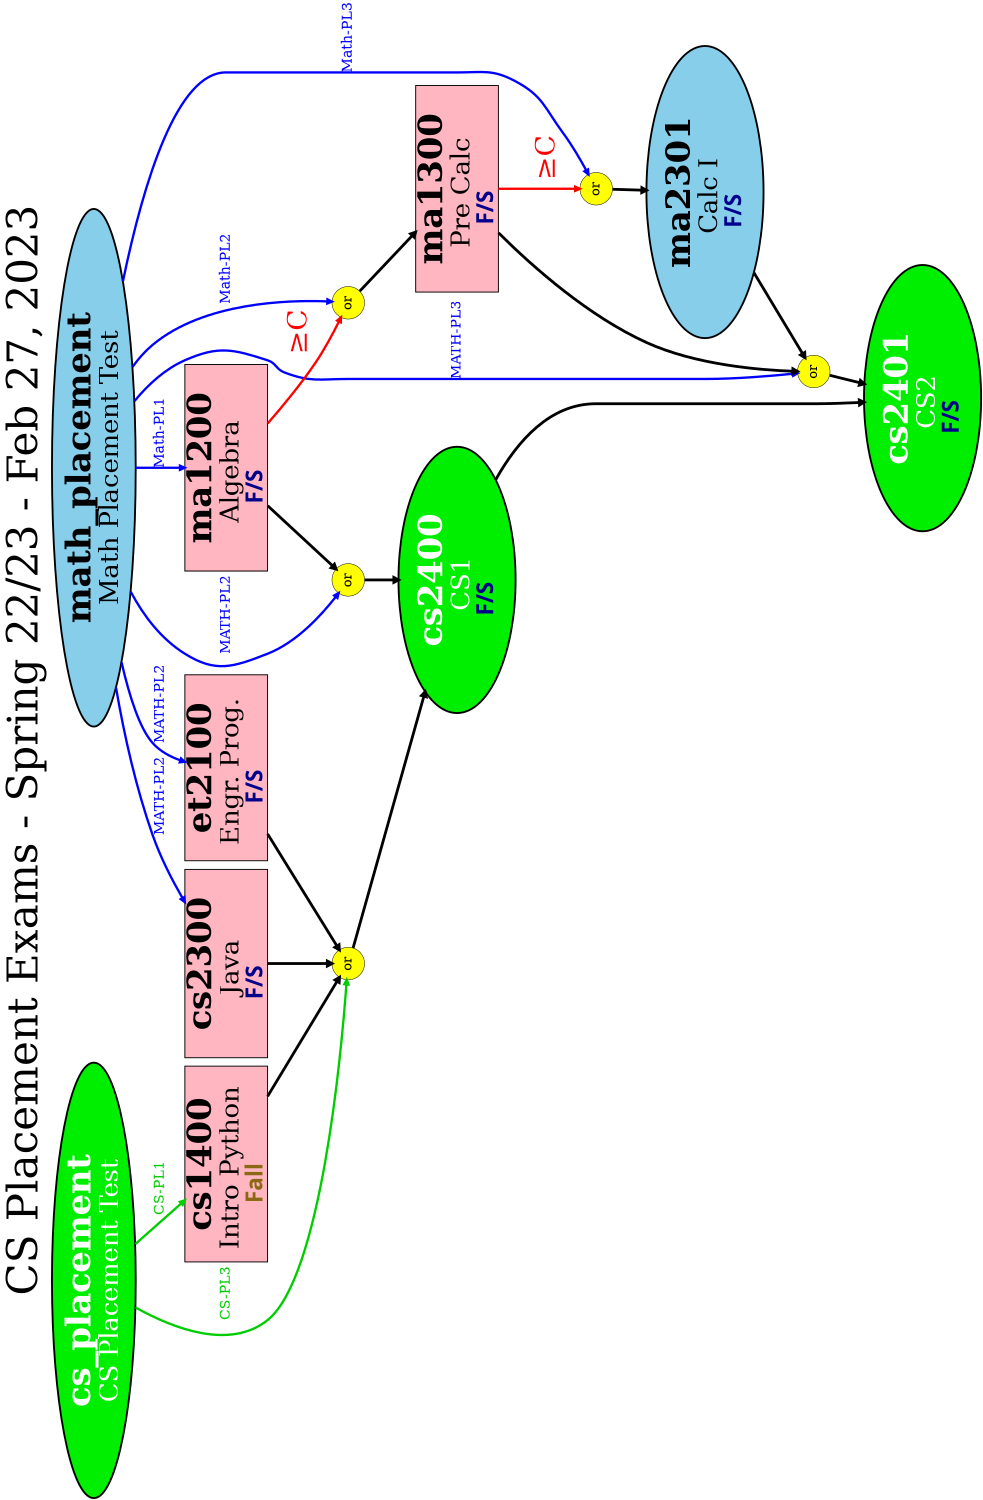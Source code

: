 # 0 "cs_placement.dotcc"
# 0 "<built-in>"
# 0 "<command-line>"
# 1 "cs_placement.dotcc"


# 1 "eecs_prereq_design.h" 1
# 4 "cs_placement.dotcc" 2




digraph cs_placement {

 rankdir=TB;



 size="10,7"







 ranksep="1.0"


 graph [ dpi = 600 ];


 landscape=true


 labelloc="t"
 fontsize=90
    label="CS Placement Exams - Spring 22/23 - Feb 27, 2023"


 node [shape=oval, sides=4, penwidth=4, style = "filled", fontcolor=white, fillcolor=green2,width=0.25,margin="0,0",fontsize=28] ; cs_placement [margin="0,0", label= < <FONT POINT-SIZE="72"> <b> cs_placement </b> </FONT> <br/> <FONT POINT-SIZE="55"> CS Placement Test </FONT> >];
 node [shape=oval, sides=4, penwidth=4, style = "filled", fontcolor=black, fillcolor=skyblue,width=0.25,margin="0,0",fontsize=28] ; math_placement [margin="0,0", label= < <FONT POINT-SIZE="72"> <b> math_placement </b> </FONT> <br/> <FONT POINT-SIZE="55"> Math Placement Test </FONT> >];



 node [shape = box, penwidth=2, style = filled, fontcolor=black, fillcolor=lightpink,width=0.25,margin="0,0",fontsize=28] ; cs1400 [margin="0,0", label= < <FONT POINT-SIZE="72"> <b> cs1400 </b> </FONT> <br/> <FONT POINT-SIZE="55"> Intro Python </FONT> <FONT POINT-SIZE="50"> <br /> </FONT> <FONT POINT-SIZE="48" face="Impact"> <FONT COLOR="goldenrod4"><b> Fall </b></FONT>   </FONT> >, ];
 cs_placement -> cs1400 [ label = "CS-PL1", fontsize=30, fontcolor=green3, penwidth=5, color=green3, style=bold]

 node [shape = box, penwidth=2, style = filled, fontcolor=black, fillcolor=lightpink,width=0.25,margin="0,0",fontsize=28] ; cs2300 [margin="0,0", label= < <FONT POINT-SIZE="72"> <b> cs2300 </b> </FONT> <br/> <FONT POINT-SIZE="55"> Java </FONT> <FONT POINT-SIZE="50"> <br /> </FONT> <FONT POINT-SIZE="48" face="Impact"> <FONT COLOR="darkblue"><b> F/S </b></FONT>   </FONT> >, ];
 math_placement -> cs2300 [ label = "MATH-PL2", fontsize=30, fontcolor=blue, penwidth=5, color=blue, style=bold]

 node [shape = box, penwidth=2, style = filled, fontcolor=black, fillcolor=lightpink,width=0.25,margin="0,0",fontsize=28] ; et2100 [margin="0,0", label= < <FONT POINT-SIZE="72"> <b> et2100 </b> </FONT> <br/> <FONT POINT-SIZE="55"> Engr. Prog. </FONT> <FONT POINT-SIZE="50"> <br /> </FONT> <FONT POINT-SIZE="48" face="Impact"> <FONT COLOR="darkblue"><b> F/S </b></FONT>   </FONT> >, ];
 math_placement -> et2100 [ label = "MATH-PL2", fontsize=30, fontcolor=blue, penwidth=5, color=blue, style=bold]




    node [shape = box, penwidth=2, style = filled, fontcolor=black, fillcolor=lightpink,width=0.25,margin="0,0",fontsize=28] ; ma1200 [margin="0,0", label= < <FONT POINT-SIZE="72"> <b> ma1200 </b> </FONT> <br/> <FONT POINT-SIZE="55"> Algebra </FONT> <FONT POINT-SIZE="50"> <br /> </FONT> <FONT POINT-SIZE="48" face="Impact"> <FONT COLOR="darkblue"><b> F/S </b></FONT>   </FONT> >, ];
 math_placement -> ma1200 [ label = "Math-PL1", fontsize=30, fontcolor=blue, penwidth=5, color=blue, style=bold]


    node [shape = box, penwidth=2, style = filled, fontcolor=black, fillcolor=lightpink,width=0.25,margin="0,0",fontsize=28] ; ma1300 [margin="0,0", label= < <FONT POINT-SIZE="72"> <b> ma1300 </b> </FONT> <br/> <FONT POINT-SIZE="55"> Pre Calc </FONT> <FONT POINT-SIZE="50"> <br /> </FONT> <FONT POINT-SIZE="48" face="Impact"> <FONT COLOR="darkblue"><b> F/S </b></FONT>   </FONT> >, ];
 node [shape=circle, style = "filled", penwidth=1, fontcolor=black, fillcolor=yellow] ; ma1300_or [label=" or "];
 ma1300_or -> ma1300 [penwidth=6]
 ma1200 -> ma1300_or [ label = " ≥C", fontsize=60, style=bold, fontcolor=red, penwidth=5, color=red]
 math_placement -> ma1300_or [ label = "Math-PL2", fontsize=30, fontcolor=blue, penwidth=5, color=blue, style=bold]




    node [shape=oval, sides=4, penwidth=4, style = "filled", fontcolor=black, fillcolor=skyblue,width=0.25,margin="0,0",fontsize=28] ; ma2301 [margin="0,0", label= < <FONT POINT-SIZE="72"> <b> ma2301 </b> </FONT> <br/> <FONT POINT-SIZE="55"> Calc I </FONT> <FONT POINT-SIZE="50"> <br /> </FONT> <FONT POINT-SIZE="48" face="Impact"> <FONT COLOR="darkblue"><b> F/S </b></FONT>   </FONT> >, ];

 node [shape=circle, style = "filled", penwidth=1, fontcolor=black, fillcolor=yellow] ; ma2301_or [label=" or "];
 ma2301_or -> ma2301 [penwidth=6]
 ma1300 -> ma2301_or [ label = " ≥C", fontsize=60, style=bold, fontcolor=red, penwidth=5, color=red]
 math_placement -> ma2301_or [ label = "Math-PL3", fontsize=30, fontcolor=blue, penwidth=5, color=blue, style=bold]


 node [shape=oval, sides=4, penwidth=4, style = "filled", fontcolor=white, fillcolor=green2,width=0.25,margin="0,0",fontsize=28] ; cs2400 [margin="0,0", label= < <FONT POINT-SIZE="72"> <b> cs2400 </b> </FONT> <br/> <FONT POINT-SIZE="55"> CS1 </FONT> <FONT POINT-SIZE="50"> <br /> </FONT> <FONT POINT-SIZE="48" face="Impact"> <FONT COLOR="darkblue"><b> F/S </b></FONT>   </FONT> >, ];

 node [shape=circle, style = "filled", penwidth=1, fontcolor=black, fillcolor=yellow] ; cs2400_or [label=" or "];
 cs2400_or -> cs2400 [penwidth=6]
 cs1400 -> cs2400_or [penwidth=6]
 cs2300 -> cs2400_or [penwidth=6]
 et2100 -> cs2400_or [penwidth=6]
 cs_placement -> cs2400_or [ label = "CS-PL3", fontsize=30, fontcolor=green3, penwidth=5, color=green3, style=bold]
 node [shape=circle, style = "filled", penwidth=1, fontcolor=black, fillcolor=yellow] ; cs2400_mor [label=" or "];
 ma1200 -> cs2400_mor [penwidth=6]
 cs2400_mor -> cs2400 [penwidth=6]
 math_placement -> cs2400_mor [ label = "MATH-PL2", fontsize=30, fontcolor=blue, penwidth=5, color=blue, style=bold]

 node [shape=oval, sides=4, penwidth=4, style = "filled", fontcolor=white, fillcolor=green2,width=0.25,margin="0,0",fontsize=28] ; cs2401 [margin="0,0", label= < <FONT POINT-SIZE="72"> <b> cs2401 </b> </FONT> <br/> <FONT POINT-SIZE="55"> CS2 </FONT> <FONT POINT-SIZE="50"> <br /> </FONT> <FONT POINT-SIZE="48" face="Impact"> <FONT COLOR="darkblue"><b> F/S </b></FONT>   </FONT> >, ];

 node [shape=circle, style = "filled", penwidth=1, fontcolor=black, fillcolor=yellow] ; cs2401_or [label=" or "];
 cs2400 -> cs2401 [penwidth=6]
 cs2401_or -> cs2401 [penwidth=6]
 ma1300 -> cs2401_or [penwidth=6]
 ma2301 -> cs2401_or [penwidth=6]
 math_placement -> cs2401_or [ label = "MATH-PL3", fontsize=30, fontcolor=blue, penwidth=5, color=blue, style=bold]

}
